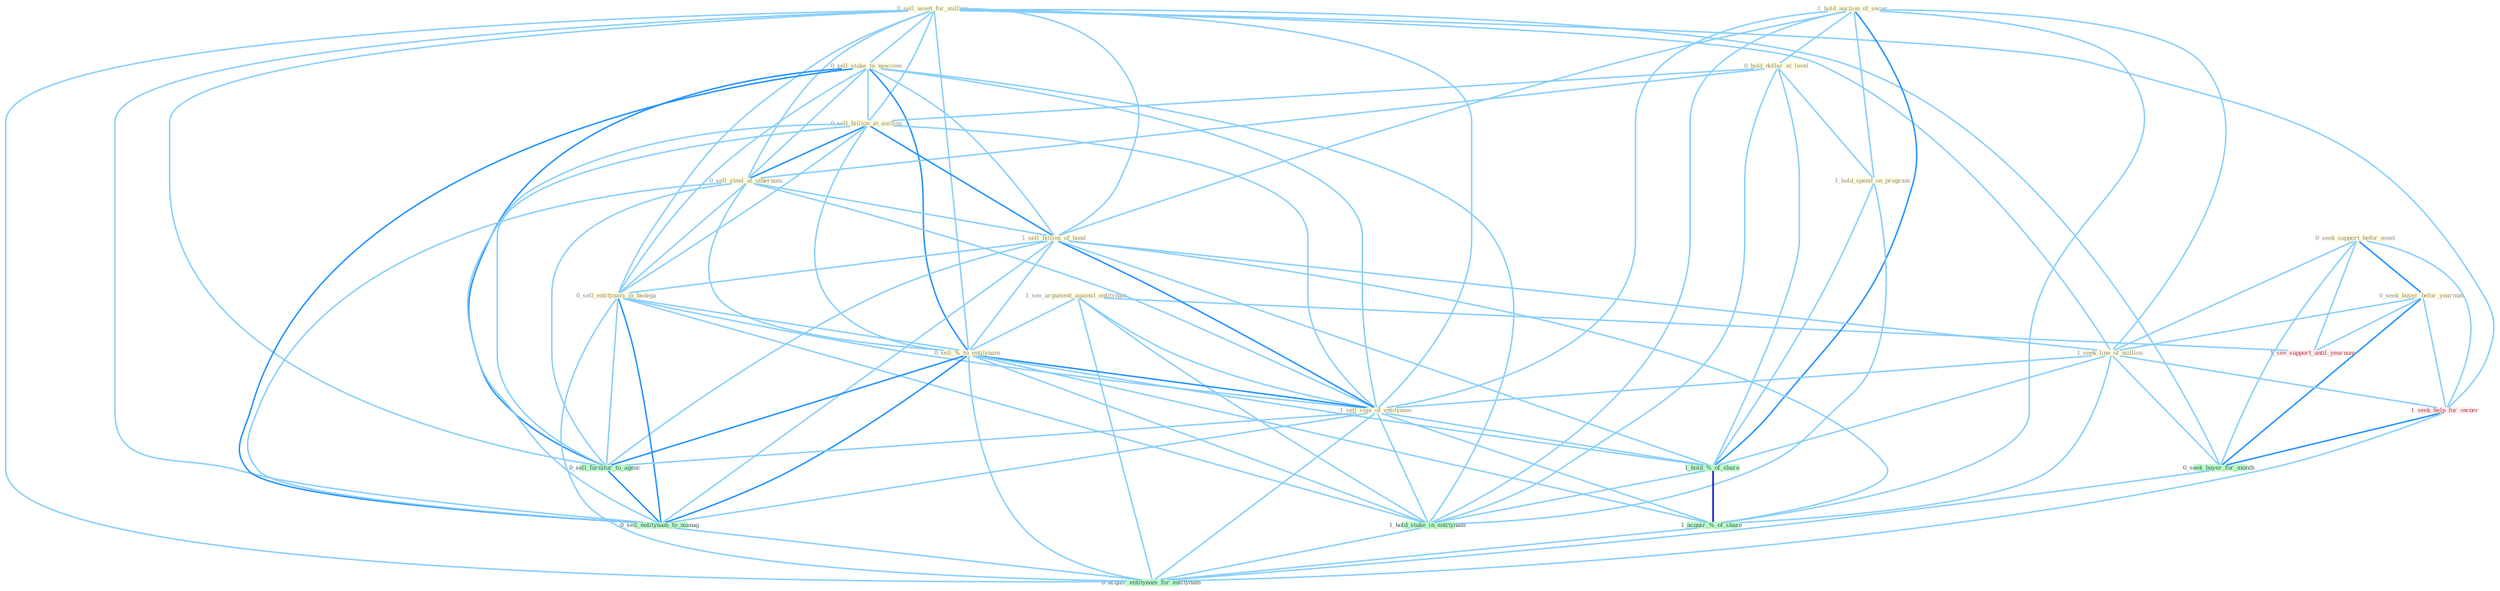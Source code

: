 Graph G{ 
    node
    [shape=polygon,style=filled,width=.5,height=.06,color="#BDFCC9",fixedsize=true,fontsize=4,
    fontcolor="#2f4f4f"];
    {node
    [color="#ffffe0", fontcolor="#8b7d6b"] "0_sell_asset_for_million " "1_see_argument_against_entitynam " "0_seek_support_befor_meet " "0_sell_stake_to_newcom " "1_hold_auction_of_secur " "0_hold_dollar_at_level " "0_sell_billion_at_auction " "0_sell_steel_at_othernum " "0_seek_buyer_befor_yearnum " "1_sell_billion_of_bond " "1_seek_line_of_million " "0_sell_entitynam_in_bodega " "1_hold_spend_on_program " "0_sell_%_to_entitynam " "1_sell_copi_of_entitynam "}
{node [color="#fff0f5", fontcolor="#b22222"] "1_seek_help_for_owner " "1_see_support_until_yearnum "}
edge [color="#B0E2FF"];

	"0_sell_asset_for_million " -- "0_sell_stake_to_newcom " [w="1", color="#87cefa" ];
	"0_sell_asset_for_million " -- "0_sell_billion_at_auction " [w="1", color="#87cefa" ];
	"0_sell_asset_for_million " -- "0_sell_steel_at_othernum " [w="1", color="#87cefa" ];
	"0_sell_asset_for_million " -- "1_sell_billion_of_bond " [w="1", color="#87cefa" ];
	"0_sell_asset_for_million " -- "1_seek_line_of_million " [w="1", color="#87cefa" ];
	"0_sell_asset_for_million " -- "0_sell_entitynam_in_bodega " [w="1", color="#87cefa" ];
	"0_sell_asset_for_million " -- "0_sell_%_to_entitynam " [w="1", color="#87cefa" ];
	"0_sell_asset_for_million " -- "1_sell_copi_of_entitynam " [w="1", color="#87cefa" ];
	"0_sell_asset_for_million " -- "1_seek_help_for_owner " [w="1", color="#87cefa" ];
	"0_sell_asset_for_million " -- "0_seek_buyer_for_month " [w="1", color="#87cefa" ];
	"0_sell_asset_for_million " -- "0_sell_furnitur_to_agenc " [w="1", color="#87cefa" ];
	"0_sell_asset_for_million " -- "0_sell_entitynam_to_manag " [w="1", color="#87cefa" ];
	"0_sell_asset_for_million " -- "0_acquir_entitynam_for_entitynam " [w="1", color="#87cefa" ];
	"1_see_argument_against_entitynam " -- "0_sell_%_to_entitynam " [w="1", color="#87cefa" ];
	"1_see_argument_against_entitynam " -- "1_sell_copi_of_entitynam " [w="1", color="#87cefa" ];
	"1_see_argument_against_entitynam " -- "1_hold_stake_in_entitynam " [w="1", color="#87cefa" ];
	"1_see_argument_against_entitynam " -- "1_see_support_until_yearnum " [w="1", color="#87cefa" ];
	"1_see_argument_against_entitynam " -- "0_acquir_entitynam_for_entitynam " [w="1", color="#87cefa" ];
	"0_seek_support_befor_meet " -- "0_seek_buyer_befor_yearnum " [w="2", color="#1e90ff" , len=0.8];
	"0_seek_support_befor_meet " -- "1_seek_line_of_million " [w="1", color="#87cefa" ];
	"0_seek_support_befor_meet " -- "1_seek_help_for_owner " [w="1", color="#87cefa" ];
	"0_seek_support_befor_meet " -- "0_seek_buyer_for_month " [w="1", color="#87cefa" ];
	"0_seek_support_befor_meet " -- "1_see_support_until_yearnum " [w="1", color="#87cefa" ];
	"0_sell_stake_to_newcom " -- "0_sell_billion_at_auction " [w="1", color="#87cefa" ];
	"0_sell_stake_to_newcom " -- "0_sell_steel_at_othernum " [w="1", color="#87cefa" ];
	"0_sell_stake_to_newcom " -- "1_sell_billion_of_bond " [w="1", color="#87cefa" ];
	"0_sell_stake_to_newcom " -- "0_sell_entitynam_in_bodega " [w="1", color="#87cefa" ];
	"0_sell_stake_to_newcom " -- "0_sell_%_to_entitynam " [w="2", color="#1e90ff" , len=0.8];
	"0_sell_stake_to_newcom " -- "1_sell_copi_of_entitynam " [w="1", color="#87cefa" ];
	"0_sell_stake_to_newcom " -- "1_hold_stake_in_entitynam " [w="1", color="#87cefa" ];
	"0_sell_stake_to_newcom " -- "0_sell_furnitur_to_agenc " [w="2", color="#1e90ff" , len=0.8];
	"0_sell_stake_to_newcom " -- "0_sell_entitynam_to_manag " [w="2", color="#1e90ff" , len=0.8];
	"1_hold_auction_of_secur " -- "0_hold_dollar_at_level " [w="1", color="#87cefa" ];
	"1_hold_auction_of_secur " -- "1_sell_billion_of_bond " [w="1", color="#87cefa" ];
	"1_hold_auction_of_secur " -- "1_seek_line_of_million " [w="1", color="#87cefa" ];
	"1_hold_auction_of_secur " -- "1_hold_spend_on_program " [w="1", color="#87cefa" ];
	"1_hold_auction_of_secur " -- "1_sell_copi_of_entitynam " [w="1", color="#87cefa" ];
	"1_hold_auction_of_secur " -- "1_hold_%_of_share " [w="2", color="#1e90ff" , len=0.8];
	"1_hold_auction_of_secur " -- "1_hold_stake_in_entitynam " [w="1", color="#87cefa" ];
	"1_hold_auction_of_secur " -- "1_acquir_%_of_share " [w="1", color="#87cefa" ];
	"0_hold_dollar_at_level " -- "0_sell_billion_at_auction " [w="1", color="#87cefa" ];
	"0_hold_dollar_at_level " -- "0_sell_steel_at_othernum " [w="1", color="#87cefa" ];
	"0_hold_dollar_at_level " -- "1_hold_spend_on_program " [w="1", color="#87cefa" ];
	"0_hold_dollar_at_level " -- "1_hold_%_of_share " [w="1", color="#87cefa" ];
	"0_hold_dollar_at_level " -- "1_hold_stake_in_entitynam " [w="1", color="#87cefa" ];
	"0_sell_billion_at_auction " -- "0_sell_steel_at_othernum " [w="2", color="#1e90ff" , len=0.8];
	"0_sell_billion_at_auction " -- "1_sell_billion_of_bond " [w="2", color="#1e90ff" , len=0.8];
	"0_sell_billion_at_auction " -- "0_sell_entitynam_in_bodega " [w="1", color="#87cefa" ];
	"0_sell_billion_at_auction " -- "0_sell_%_to_entitynam " [w="1", color="#87cefa" ];
	"0_sell_billion_at_auction " -- "1_sell_copi_of_entitynam " [w="1", color="#87cefa" ];
	"0_sell_billion_at_auction " -- "0_sell_furnitur_to_agenc " [w="1", color="#87cefa" ];
	"0_sell_billion_at_auction " -- "0_sell_entitynam_to_manag " [w="1", color="#87cefa" ];
	"0_sell_steel_at_othernum " -- "1_sell_billion_of_bond " [w="1", color="#87cefa" ];
	"0_sell_steel_at_othernum " -- "0_sell_entitynam_in_bodega " [w="1", color="#87cefa" ];
	"0_sell_steel_at_othernum " -- "0_sell_%_to_entitynam " [w="1", color="#87cefa" ];
	"0_sell_steel_at_othernum " -- "1_sell_copi_of_entitynam " [w="1", color="#87cefa" ];
	"0_sell_steel_at_othernum " -- "0_sell_furnitur_to_agenc " [w="1", color="#87cefa" ];
	"0_sell_steel_at_othernum " -- "0_sell_entitynam_to_manag " [w="1", color="#87cefa" ];
	"0_seek_buyer_befor_yearnum " -- "1_seek_line_of_million " [w="1", color="#87cefa" ];
	"0_seek_buyer_befor_yearnum " -- "1_seek_help_for_owner " [w="1", color="#87cefa" ];
	"0_seek_buyer_befor_yearnum " -- "0_seek_buyer_for_month " [w="2", color="#1e90ff" , len=0.8];
	"0_seek_buyer_befor_yearnum " -- "1_see_support_until_yearnum " [w="1", color="#87cefa" ];
	"1_sell_billion_of_bond " -- "1_seek_line_of_million " [w="1", color="#87cefa" ];
	"1_sell_billion_of_bond " -- "0_sell_entitynam_in_bodega " [w="1", color="#87cefa" ];
	"1_sell_billion_of_bond " -- "0_sell_%_to_entitynam " [w="1", color="#87cefa" ];
	"1_sell_billion_of_bond " -- "1_sell_copi_of_entitynam " [w="2", color="#1e90ff" , len=0.8];
	"1_sell_billion_of_bond " -- "1_hold_%_of_share " [w="1", color="#87cefa" ];
	"1_sell_billion_of_bond " -- "1_acquir_%_of_share " [w="1", color="#87cefa" ];
	"1_sell_billion_of_bond " -- "0_sell_furnitur_to_agenc " [w="1", color="#87cefa" ];
	"1_sell_billion_of_bond " -- "0_sell_entitynam_to_manag " [w="1", color="#87cefa" ];
	"1_seek_line_of_million " -- "1_sell_copi_of_entitynam " [w="1", color="#87cefa" ];
	"1_seek_line_of_million " -- "1_hold_%_of_share " [w="1", color="#87cefa" ];
	"1_seek_line_of_million " -- "1_seek_help_for_owner " [w="1", color="#87cefa" ];
	"1_seek_line_of_million " -- "0_seek_buyer_for_month " [w="1", color="#87cefa" ];
	"1_seek_line_of_million " -- "1_acquir_%_of_share " [w="1", color="#87cefa" ];
	"0_sell_entitynam_in_bodega " -- "0_sell_%_to_entitynam " [w="1", color="#87cefa" ];
	"0_sell_entitynam_in_bodega " -- "1_sell_copi_of_entitynam " [w="1", color="#87cefa" ];
	"0_sell_entitynam_in_bodega " -- "1_hold_stake_in_entitynam " [w="1", color="#87cefa" ];
	"0_sell_entitynam_in_bodega " -- "0_sell_furnitur_to_agenc " [w="1", color="#87cefa" ];
	"0_sell_entitynam_in_bodega " -- "0_sell_entitynam_to_manag " [w="2", color="#1e90ff" , len=0.8];
	"0_sell_entitynam_in_bodega " -- "0_acquir_entitynam_for_entitynam " [w="1", color="#87cefa" ];
	"1_hold_spend_on_program " -- "1_hold_%_of_share " [w="1", color="#87cefa" ];
	"1_hold_spend_on_program " -- "1_hold_stake_in_entitynam " [w="1", color="#87cefa" ];
	"0_sell_%_to_entitynam " -- "1_sell_copi_of_entitynam " [w="2", color="#1e90ff" , len=0.8];
	"0_sell_%_to_entitynam " -- "1_hold_%_of_share " [w="1", color="#87cefa" ];
	"0_sell_%_to_entitynam " -- "1_hold_stake_in_entitynam " [w="1", color="#87cefa" ];
	"0_sell_%_to_entitynam " -- "1_acquir_%_of_share " [w="1", color="#87cefa" ];
	"0_sell_%_to_entitynam " -- "0_sell_furnitur_to_agenc " [w="2", color="#1e90ff" , len=0.8];
	"0_sell_%_to_entitynam " -- "0_sell_entitynam_to_manag " [w="2", color="#1e90ff" , len=0.8];
	"0_sell_%_to_entitynam " -- "0_acquir_entitynam_for_entitynam " [w="1", color="#87cefa" ];
	"1_sell_copi_of_entitynam " -- "1_hold_%_of_share " [w="1", color="#87cefa" ];
	"1_sell_copi_of_entitynam " -- "1_hold_stake_in_entitynam " [w="1", color="#87cefa" ];
	"1_sell_copi_of_entitynam " -- "1_acquir_%_of_share " [w="1", color="#87cefa" ];
	"1_sell_copi_of_entitynam " -- "0_sell_furnitur_to_agenc " [w="1", color="#87cefa" ];
	"1_sell_copi_of_entitynam " -- "0_sell_entitynam_to_manag " [w="1", color="#87cefa" ];
	"1_sell_copi_of_entitynam " -- "0_acquir_entitynam_for_entitynam " [w="1", color="#87cefa" ];
	"1_hold_%_of_share " -- "1_hold_stake_in_entitynam " [w="1", color="#87cefa" ];
	"1_hold_%_of_share " -- "1_acquir_%_of_share " [w="3", color="#0000cd" , len=0.6];
	"1_hold_stake_in_entitynam " -- "0_acquir_entitynam_for_entitynam " [w="1", color="#87cefa" ];
	"1_seek_help_for_owner " -- "0_seek_buyer_for_month " [w="2", color="#1e90ff" , len=0.8];
	"1_seek_help_for_owner " -- "0_acquir_entitynam_for_entitynam " [w="1", color="#87cefa" ];
	"0_seek_buyer_for_month " -- "0_acquir_entitynam_for_entitynam " [w="1", color="#87cefa" ];
	"1_acquir_%_of_share " -- "0_acquir_entitynam_for_entitynam " [w="1", color="#87cefa" ];
	"0_sell_furnitur_to_agenc " -- "0_sell_entitynam_to_manag " [w="2", color="#1e90ff" , len=0.8];
	"0_sell_entitynam_to_manag " -- "0_acquir_entitynam_for_entitynam " [w="1", color="#87cefa" ];
}